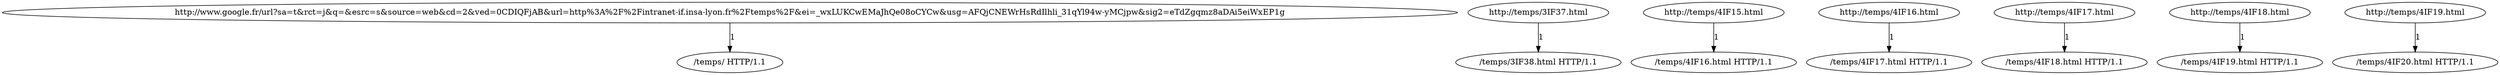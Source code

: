 digraph {
Node0 [label="/temps/ HTTP/1.1"];
Node1 [label="http://www.google.fr/url?sa=t&rct=j&q=&esrc=s&source=web&cd=2&ved=0CDIQFjAB&url=http%3A%2F%2Fintranet-if.insa-lyon.fr%2Ftemps%2F&ei=_wxLUKCwEMaJhQe08oCYCw&usg=AFQjCNEWrHsRdIlhli_31qYl94w-yMCjpw&sig2=eTdZgqmz8aDAi5eiWxEP1g"];
Node2 [label="/temps/3IF38.html HTTP/1.1"];
Node3 [label="http://temps/3IF37.html"];
Node4 [label="/temps/4IF16.html HTTP/1.1"];
Node5 [label="http://temps/4IF15.html"];
Node6 [label="/temps/4IF17.html HTTP/1.1"];
Node7 [label="http://temps/4IF16.html"];
Node8 [label="/temps/4IF18.html HTTP/1.1"];
Node9 [label="http://temps/4IF17.html"];
Node10 [label="/temps/4IF19.html HTTP/1.1"];
Node11 [label="http://temps/4IF18.html"];
Node12 [label="/temps/4IF20.html HTTP/1.1"];
Node13 [label="http://temps/4IF19.html"];
Node1 -> Node0 [label="1"];
Node3 -> Node2 [label="1"];
Node5 -> Node4 [label="1"];
Node7 -> Node6 [label="1"];
Node9 -> Node8 [label="1"];
Node11 -> Node10 [label="1"];
Node13 -> Node12 [label="1"];
}

